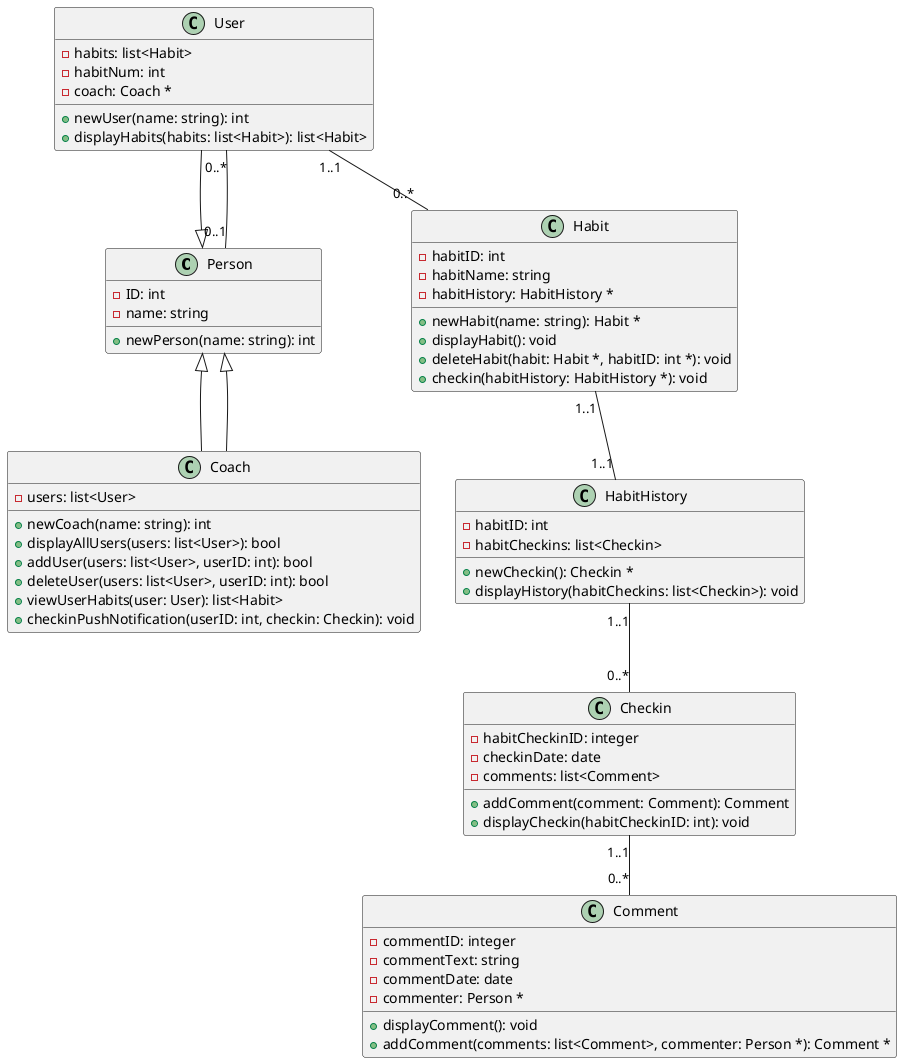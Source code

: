@startuml Lab1

class Person {
  - ID: int
  - name: string
  + newPerson(name: string): int
}

class User {
  - habits: list<Habit>
  - habitNum: int
  - coach: Coach *
  + newUser(name: string): int
  + displayHabits(habits: list<Habit>): list<Habit>
}

class Coach extends Person {
  - users: list<User>
  + newCoach(name: string): int
  + displayAllUsers(users: list<User>): bool
  + addUser(users: list<User>, userID: int): bool
  + deleteUser(users: list<User>, userID: int): bool
  + viewUserHabits(user: User): list<Habit>
  + checkinPushNotification(userID: int, checkin: Checkin): void
}

class Habit {
  - habitID: int
  - habitName: string
  - habitHistory: HabitHistory *
  + newHabit(name: string): Habit *
  + displayHabit(): void
  + deleteHabit(habit: Habit *, habitID: int *): void
  + checkin(habitHistory: HabitHistory *): void
}

class HabitHistory {
  - habitID: int
  - habitCheckins: list<Checkin>
  + newCheckin(): Checkin *
  + displayHistory(habitCheckins: list<Checkin>): void
}

class Checkin {
  - habitCheckinID: integer
  - checkinDate: date
  - comments: list<Comment>
  + addComment(comment: Comment): Comment
  + displayCheckin(habitCheckinID: int): void
}

class Comment {
  - commentID: integer
  - commentText: string
  - commentDate: date
  - commenter: Person *
  + displayComment(): void
  + addComment(comments: list<Comment>, commenter: Person *): Comment *
}
User --|> Person
Coach --|> Person
User "0..*" -- "0..1" Person
User "1..1" -- "0..*" Habit
Habit "1..1" -- "1..1" HabitHistory
HabitHistory "1..1" -- "0..*" Checkin
Checkin "1..1" -- "0..*" Comment

@enduml
